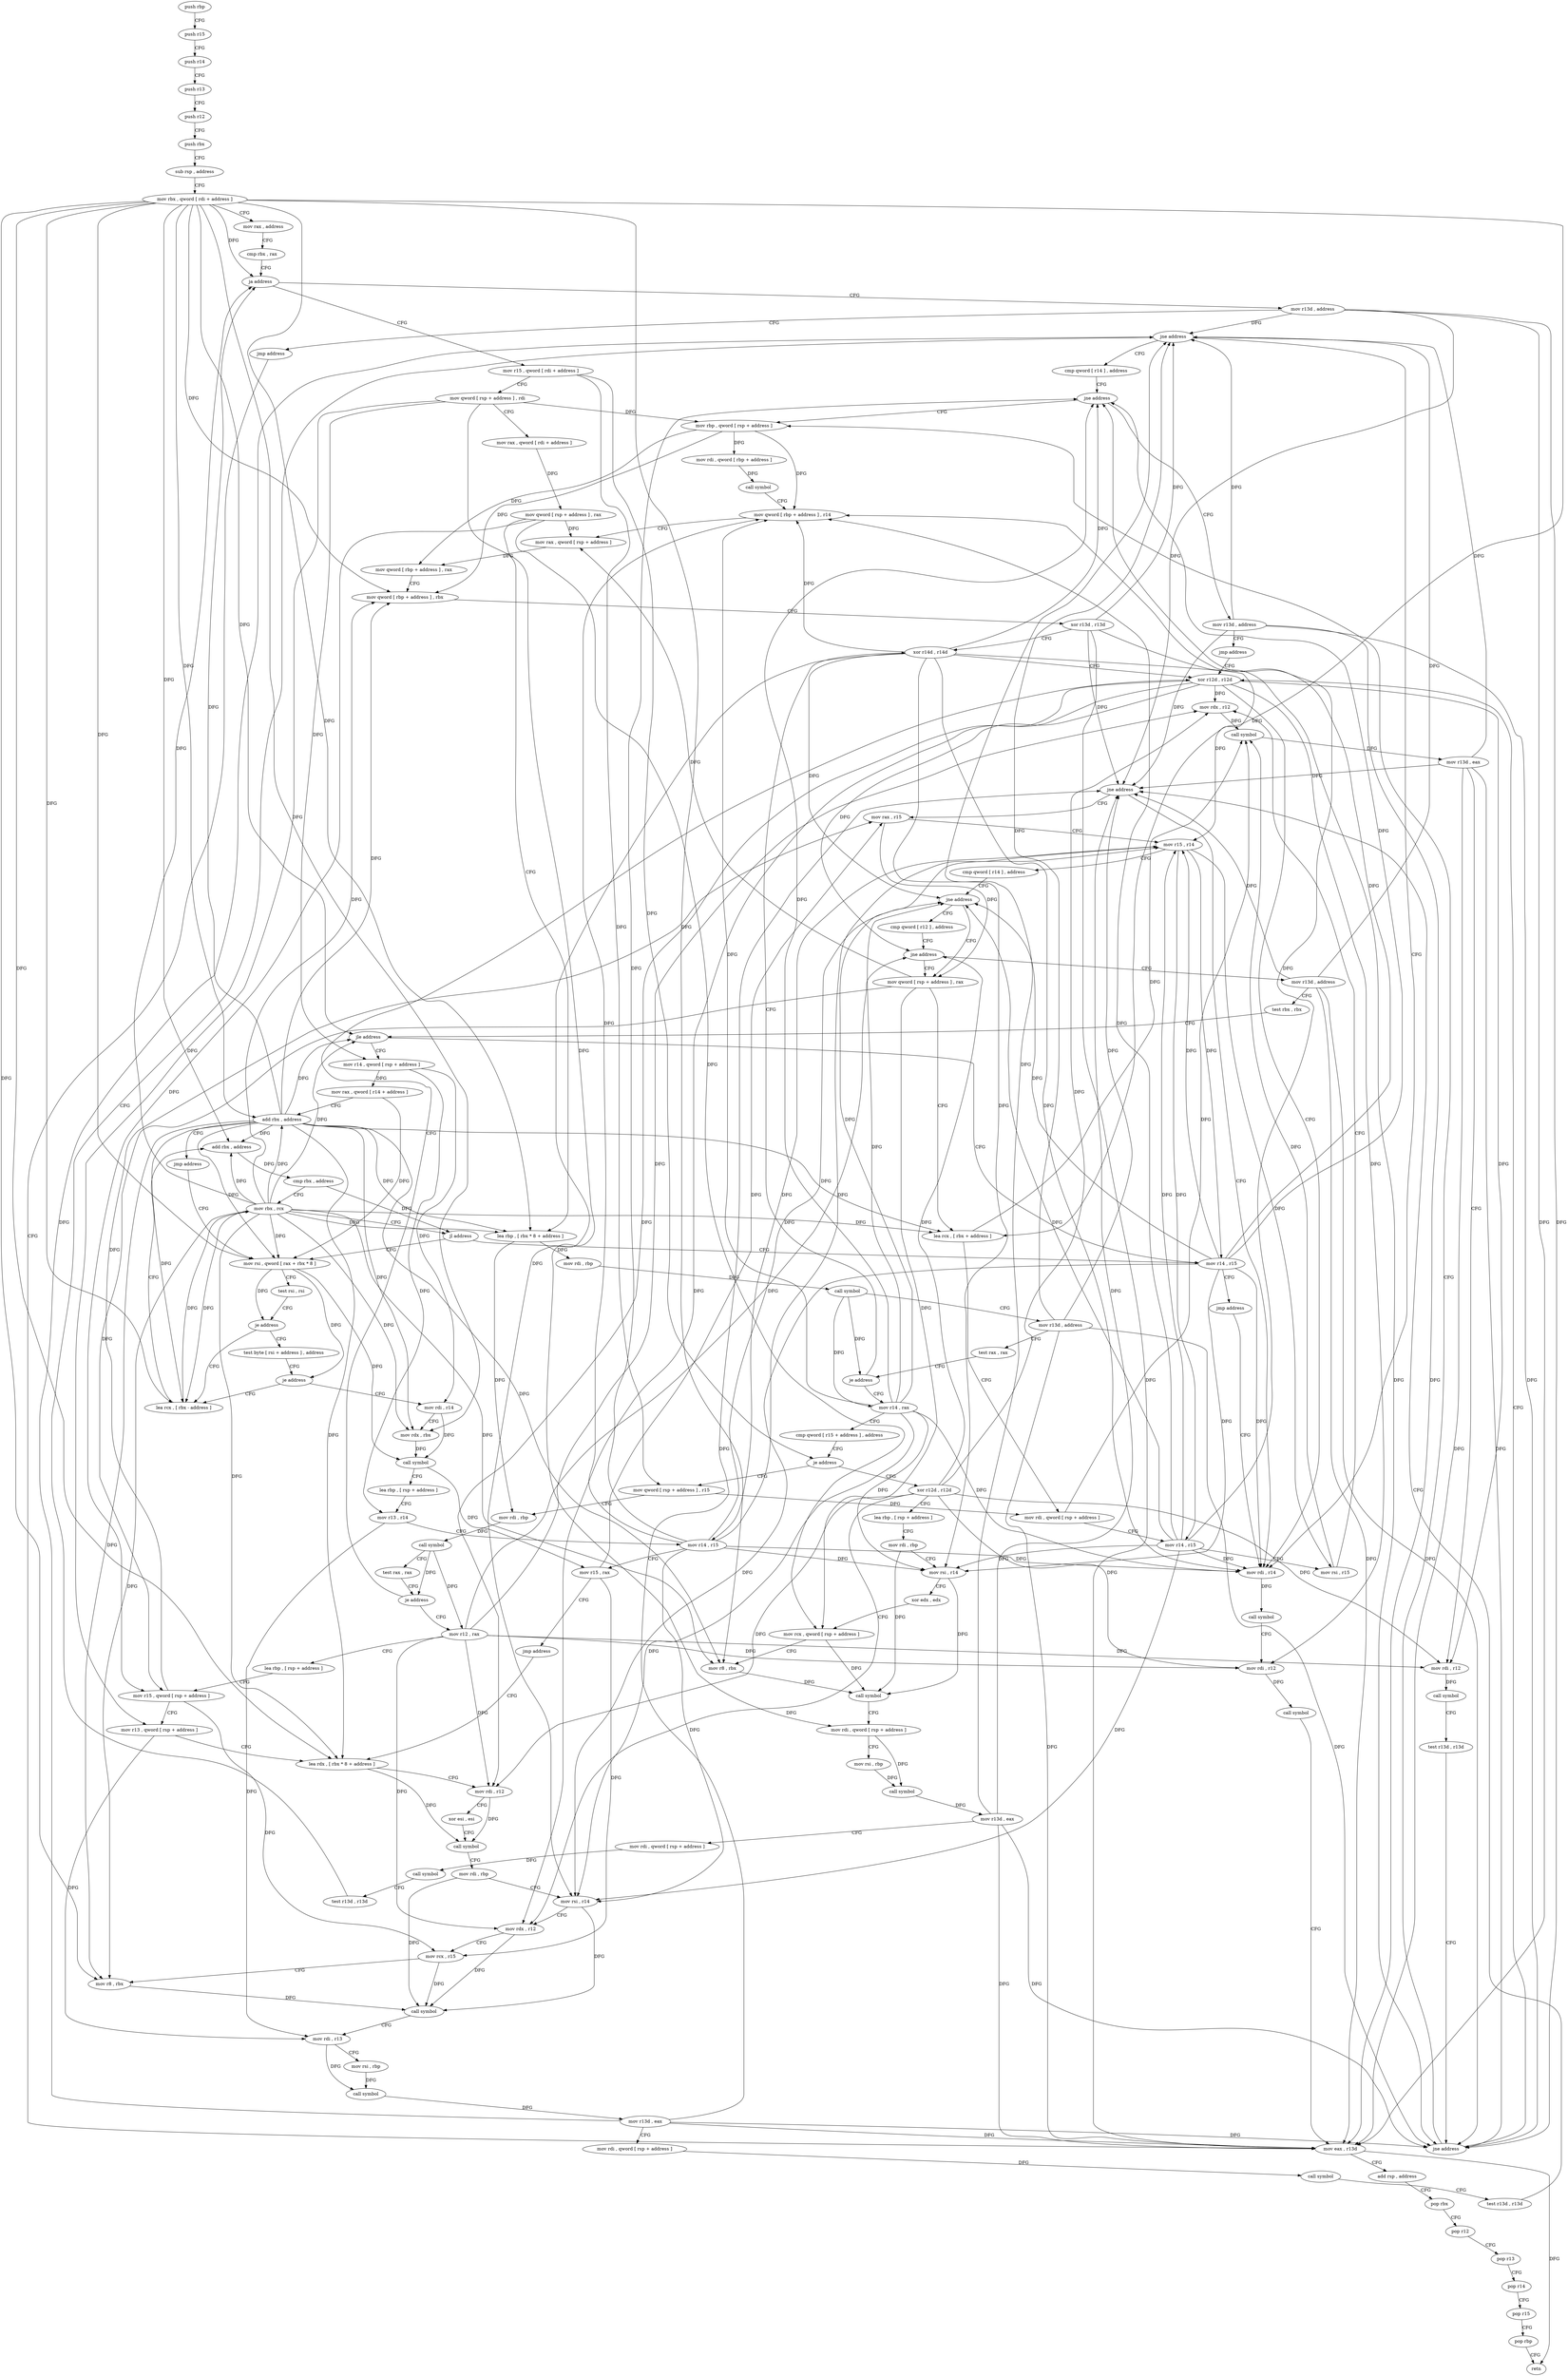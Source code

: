 digraph "func" {
"4246608" [label = "push rbp" ]
"4246609" [label = "push r15" ]
"4246611" [label = "push r14" ]
"4246613" [label = "push r13" ]
"4246615" [label = "push r12" ]
"4246617" [label = "push rbx" ]
"4246618" [label = "sub rsp , address" ]
"4246622" [label = "mov rbx , qword [ rdi + address ]" ]
"4246629" [label = "mov rax , address" ]
"4246639" [label = "cmp rbx , rax" ]
"4246642" [label = "ja address" ]
"4247170" [label = "mov r13d , address" ]
"4246648" [label = "mov r15 , qword [ rdi + address ]" ]
"4247176" [label = "jmp address" ]
"4247152" [label = "mov eax , r13d" ]
"4246655" [label = "mov qword [ rsp + address ] , rdi" ]
"4246660" [label = "mov rax , qword [ rdi + address ]" ]
"4246667" [label = "mov qword [ rsp + address ] , rax" ]
"4246672" [label = "lea rbp , [ rbx * 8 + address ]" ]
"4246680" [label = "mov rdi , rbp" ]
"4246683" [label = "call symbol" ]
"4246688" [label = "mov r13d , address" ]
"4246694" [label = "test rax , rax" ]
"4246697" [label = "je address" ]
"4247130" [label = "xor r14d , r14d" ]
"4246703" [label = "mov r14 , rax" ]
"4247155" [label = "add rsp , address" ]
"4247159" [label = "pop rbx" ]
"4247160" [label = "pop r12" ]
"4247162" [label = "pop r13" ]
"4247164" [label = "pop r14" ]
"4247166" [label = "pop r15" ]
"4247168" [label = "pop rbp" ]
"4247169" [label = "retn" ]
"4247133" [label = "xor r12d , r12d" ]
"4246706" [label = "cmp qword [ r15 + address ] , address" ]
"4246714" [label = "je address" ]
"4246966" [label = "xor r12d , r12d" ]
"4246720" [label = "mov qword [ rsp + address ] , r15" ]
"4246969" [label = "lea rbp , [ rsp + address ]" ]
"4246974" [label = "mov rdi , rbp" ]
"4246977" [label = "mov rsi , r14" ]
"4246980" [label = "xor edx , edx" ]
"4246982" [label = "mov rcx , qword [ rsp + address ]" ]
"4246987" [label = "mov r8 , rbx" ]
"4246990" [label = "call symbol" ]
"4246995" [label = "mov rdi , qword [ rsp + address ]" ]
"4247000" [label = "mov rsi , rbp" ]
"4247003" [label = "call symbol" ]
"4247008" [label = "mov r13d , eax" ]
"4247011" [label = "mov rdi , qword [ rsp + address ]" ]
"4247016" [label = "call symbol" ]
"4247021" [label = "test r13d , r13d" ]
"4247024" [label = "jne address" ]
"4247136" [label = "mov rdi , r14" ]
"4247026" [label = "cmp qword [ r14 ] , address" ]
"4246725" [label = "mov rdi , rbp" ]
"4246728" [label = "call symbol" ]
"4246733" [label = "test rax , rax" ]
"4246736" [label = "je address" ]
"4246742" [label = "mov r12 , rax" ]
"4247139" [label = "call symbol" ]
"4247144" [label = "mov rdi , r12" ]
"4247147" [label = "call symbol" ]
"4247030" [label = "jne address" ]
"4247084" [label = "mov rbp , qword [ rsp + address ]" ]
"4247032" [label = "mov r13d , address" ]
"4246745" [label = "lea rbp , [ rsp + address ]" ]
"4246750" [label = "mov r15 , qword [ rsp + address ]" ]
"4246755" [label = "mov r13 , qword [ rsp + address ]" ]
"4246760" [label = "lea rdx , [ rbx * 8 + address ]" ]
"4247089" [label = "mov rdi , qword [ rbp + address ]" ]
"4247096" [label = "call symbol" ]
"4247101" [label = "mov qword [ rbp + address ] , r14" ]
"4247108" [label = "mov rax , qword [ rsp + address ]" ]
"4247113" [label = "mov qword [ rbp + address ] , rax" ]
"4247120" [label = "mov qword [ rbp + address ] , rbx" ]
"4247127" [label = "xor r13d , r13d" ]
"4247038" [label = "jmp address" ]
"4246831" [label = "mov rax , r15" ]
"4246834" [label = "mov r15 , r14" ]
"4246837" [label = "cmp qword [ r14 ] , address" ]
"4246841" [label = "jne address" ]
"4247040" [label = "mov qword [ rsp + address ] , rax" ]
"4246847" [label = "cmp qword [ r12 ] , address" ]
"4247045" [label = "lea rcx , [ rbx + address ]" ]
"4247049" [label = "mov rdi , qword [ rsp + address ]" ]
"4247054" [label = "mov r14 , r15" ]
"4247057" [label = "mov rsi , r15" ]
"4247060" [label = "mov rdx , r12" ]
"4247063" [label = "call symbol" ]
"4247068" [label = "mov r13d , eax" ]
"4247071" [label = "mov rdi , r12" ]
"4247074" [label = "call symbol" ]
"4247079" [label = "test r13d , r13d" ]
"4247082" [label = "jne address" ]
"4246852" [label = "jne address" ]
"4246858" [label = "mov r13d , address" ]
"4246864" [label = "test rbx , rbx" ]
"4246867" [label = "jle address" ]
"4246958" [label = "mov r14 , r15" ]
"4246869" [label = "mov r14 , qword [ rsp + address ]" ]
"4246961" [label = "jmp address" ]
"4246874" [label = "mov rax , qword [ r14 + address ]" ]
"4246881" [label = "add rbx , address" ]
"4246885" [label = "jmp address" ]
"4246913" [label = "mov rsi , qword [ rax + rbx * 8 ]" ]
"4246917" [label = "test rsi , rsi" ]
"4246920" [label = "je address" ]
"4246896" [label = "lea rcx , [ rbx - address ]" ]
"4246922" [label = "test byte [ rsi + address ] , address" ]
"4246900" [label = "add rbx , address" ]
"4246904" [label = "cmp rbx , address" ]
"4246908" [label = "mov rbx , rcx" ]
"4246911" [label = "jl address" ]
"4246926" [label = "je address" ]
"4246928" [label = "mov rdi , r14" ]
"4246931" [label = "mov rdx , rbx" ]
"4246934" [label = "call symbol" ]
"4246939" [label = "lea rbp , [ rsp + address ]" ]
"4246944" [label = "mov r13 , r14" ]
"4246947" [label = "mov r14 , r15" ]
"4246950" [label = "mov r15 , rax" ]
"4246953" [label = "jmp address" ]
"4246768" [label = "mov rdi , r12" ]
"4246771" [label = "xor esi , esi" ]
"4246773" [label = "call symbol" ]
"4246778" [label = "mov rdi , rbp" ]
"4246781" [label = "mov rsi , r14" ]
"4246784" [label = "mov rdx , r12" ]
"4246787" [label = "mov rcx , r15" ]
"4246790" [label = "mov r8 , rbx" ]
"4246793" [label = "call symbol" ]
"4246798" [label = "mov rdi , r13" ]
"4246801" [label = "mov rsi , rbp" ]
"4246804" [label = "call symbol" ]
"4246809" [label = "mov r13d , eax" ]
"4246812" [label = "mov rdi , qword [ rsp + address ]" ]
"4246817" [label = "call symbol" ]
"4246822" [label = "test r13d , r13d" ]
"4246825" [label = "jne address" ]
"4246608" -> "4246609" [ label = "CFG" ]
"4246609" -> "4246611" [ label = "CFG" ]
"4246611" -> "4246613" [ label = "CFG" ]
"4246613" -> "4246615" [ label = "CFG" ]
"4246615" -> "4246617" [ label = "CFG" ]
"4246617" -> "4246618" [ label = "CFG" ]
"4246618" -> "4246622" [ label = "CFG" ]
"4246622" -> "4246629" [ label = "CFG" ]
"4246622" -> "4246642" [ label = "DFG" ]
"4246622" -> "4246672" [ label = "DFG" ]
"4246622" -> "4246987" [ label = "DFG" ]
"4246622" -> "4247120" [ label = "DFG" ]
"4246622" -> "4246760" [ label = "DFG" ]
"4246622" -> "4246790" [ label = "DFG" ]
"4246622" -> "4247045" [ label = "DFG" ]
"4246622" -> "4246867" [ label = "DFG" ]
"4246622" -> "4246881" [ label = "DFG" ]
"4246622" -> "4246913" [ label = "DFG" ]
"4246622" -> "4246896" [ label = "DFG" ]
"4246622" -> "4246900" [ label = "DFG" ]
"4246622" -> "4246931" [ label = "DFG" ]
"4246629" -> "4246639" [ label = "CFG" ]
"4246639" -> "4246642" [ label = "CFG" ]
"4246642" -> "4247170" [ label = "CFG" ]
"4246642" -> "4246648" [ label = "CFG" ]
"4247170" -> "4247176" [ label = "CFG" ]
"4247170" -> "4247152" [ label = "DFG" ]
"4247170" -> "4247024" [ label = "DFG" ]
"4247170" -> "4246825" [ label = "DFG" ]
"4247170" -> "4247082" [ label = "DFG" ]
"4246648" -> "4246655" [ label = "CFG" ]
"4246648" -> "4246714" [ label = "DFG" ]
"4246648" -> "4246720" [ label = "DFG" ]
"4247176" -> "4247152" [ label = "CFG" ]
"4247152" -> "4247155" [ label = "CFG" ]
"4247152" -> "4247169" [ label = "DFG" ]
"4246655" -> "4246660" [ label = "CFG" ]
"4246655" -> "4246995" [ label = "DFG" ]
"4246655" -> "4246755" [ label = "DFG" ]
"4246655" -> "4247084" [ label = "DFG" ]
"4246655" -> "4246869" [ label = "DFG" ]
"4246660" -> "4246667" [ label = "DFG" ]
"4246667" -> "4246672" [ label = "CFG" ]
"4246667" -> "4246982" [ label = "DFG" ]
"4246667" -> "4246750" [ label = "DFG" ]
"4246667" -> "4247108" [ label = "DFG" ]
"4246672" -> "4246680" [ label = "DFG" ]
"4246672" -> "4246725" [ label = "DFG" ]
"4246680" -> "4246683" [ label = "DFG" ]
"4246683" -> "4246688" [ label = "CFG" ]
"4246683" -> "4246697" [ label = "DFG" ]
"4246683" -> "4246703" [ label = "DFG" ]
"4246688" -> "4246694" [ label = "CFG" ]
"4246688" -> "4247152" [ label = "DFG" ]
"4246688" -> "4247024" [ label = "DFG" ]
"4246688" -> "4246825" [ label = "DFG" ]
"4246688" -> "4247082" [ label = "DFG" ]
"4246694" -> "4246697" [ label = "CFG" ]
"4246697" -> "4247130" [ label = "CFG" ]
"4246697" -> "4246703" [ label = "CFG" ]
"4247130" -> "4247133" [ label = "CFG" ]
"4247130" -> "4246977" [ label = "DFG" ]
"4247130" -> "4247136" [ label = "DFG" ]
"4247130" -> "4247030" [ label = "DFG" ]
"4247130" -> "4247101" [ label = "DFG" ]
"4247130" -> "4246781" [ label = "DFG" ]
"4247130" -> "4246834" [ label = "DFG" ]
"4247130" -> "4246841" [ label = "DFG" ]
"4246703" -> "4246706" [ label = "CFG" ]
"4246703" -> "4246977" [ label = "DFG" ]
"4246703" -> "4247136" [ label = "DFG" ]
"4246703" -> "4247030" [ label = "DFG" ]
"4246703" -> "4247101" [ label = "DFG" ]
"4246703" -> "4246781" [ label = "DFG" ]
"4246703" -> "4246834" [ label = "DFG" ]
"4246703" -> "4246841" [ label = "DFG" ]
"4247155" -> "4247159" [ label = "CFG" ]
"4247159" -> "4247160" [ label = "CFG" ]
"4247160" -> "4247162" [ label = "CFG" ]
"4247162" -> "4247164" [ label = "CFG" ]
"4247164" -> "4247166" [ label = "CFG" ]
"4247166" -> "4247168" [ label = "CFG" ]
"4247168" -> "4247169" [ label = "CFG" ]
"4247133" -> "4247136" [ label = "CFG" ]
"4247133" -> "4247144" [ label = "DFG" ]
"4247133" -> "4246768" [ label = "DFG" ]
"4247133" -> "4246784" [ label = "DFG" ]
"4247133" -> "4247060" [ label = "DFG" ]
"4247133" -> "4247071" [ label = "DFG" ]
"4247133" -> "4246852" [ label = "DFG" ]
"4246706" -> "4246714" [ label = "CFG" ]
"4246714" -> "4246966" [ label = "CFG" ]
"4246714" -> "4246720" [ label = "CFG" ]
"4246966" -> "4246969" [ label = "CFG" ]
"4246966" -> "4247144" [ label = "DFG" ]
"4246966" -> "4246768" [ label = "DFG" ]
"4246966" -> "4246784" [ label = "DFG" ]
"4246966" -> "4247060" [ label = "DFG" ]
"4246966" -> "4247071" [ label = "DFG" ]
"4246966" -> "4246852" [ label = "DFG" ]
"4246720" -> "4246725" [ label = "CFG" ]
"4246720" -> "4247049" [ label = "DFG" ]
"4246969" -> "4246974" [ label = "CFG" ]
"4246974" -> "4246977" [ label = "CFG" ]
"4246974" -> "4246990" [ label = "DFG" ]
"4246977" -> "4246980" [ label = "CFG" ]
"4246977" -> "4246990" [ label = "DFG" ]
"4246980" -> "4246982" [ label = "CFG" ]
"4246982" -> "4246987" [ label = "CFG" ]
"4246982" -> "4246990" [ label = "DFG" ]
"4246987" -> "4246990" [ label = "DFG" ]
"4246990" -> "4246995" [ label = "CFG" ]
"4246995" -> "4247000" [ label = "CFG" ]
"4246995" -> "4247003" [ label = "DFG" ]
"4247000" -> "4247003" [ label = "DFG" ]
"4247003" -> "4247008" [ label = "DFG" ]
"4247008" -> "4247011" [ label = "CFG" ]
"4247008" -> "4247152" [ label = "DFG" ]
"4247008" -> "4247024" [ label = "DFG" ]
"4247008" -> "4246825" [ label = "DFG" ]
"4247008" -> "4247082" [ label = "DFG" ]
"4247011" -> "4247016" [ label = "DFG" ]
"4247016" -> "4247021" [ label = "CFG" ]
"4247021" -> "4247024" [ label = "CFG" ]
"4247024" -> "4247136" [ label = "CFG" ]
"4247024" -> "4247026" [ label = "CFG" ]
"4247136" -> "4247139" [ label = "DFG" ]
"4247026" -> "4247030" [ label = "CFG" ]
"4246725" -> "4246728" [ label = "DFG" ]
"4246728" -> "4246733" [ label = "CFG" ]
"4246728" -> "4246736" [ label = "DFG" ]
"4246728" -> "4246742" [ label = "DFG" ]
"4246733" -> "4246736" [ label = "CFG" ]
"4246736" -> "4247133" [ label = "CFG" ]
"4246736" -> "4246742" [ label = "CFG" ]
"4246742" -> "4246745" [ label = "CFG" ]
"4246742" -> "4247144" [ label = "DFG" ]
"4246742" -> "4246768" [ label = "DFG" ]
"4246742" -> "4246784" [ label = "DFG" ]
"4246742" -> "4247060" [ label = "DFG" ]
"4246742" -> "4247071" [ label = "DFG" ]
"4246742" -> "4246852" [ label = "DFG" ]
"4247139" -> "4247144" [ label = "CFG" ]
"4247144" -> "4247147" [ label = "DFG" ]
"4247147" -> "4247152" [ label = "CFG" ]
"4247030" -> "4247084" [ label = "CFG" ]
"4247030" -> "4247032" [ label = "CFG" ]
"4247084" -> "4247089" [ label = "DFG" ]
"4247084" -> "4247101" [ label = "DFG" ]
"4247084" -> "4247113" [ label = "DFG" ]
"4247084" -> "4247120" [ label = "DFG" ]
"4247032" -> "4247038" [ label = "CFG" ]
"4247032" -> "4247152" [ label = "DFG" ]
"4247032" -> "4247024" [ label = "DFG" ]
"4247032" -> "4246825" [ label = "DFG" ]
"4247032" -> "4247082" [ label = "DFG" ]
"4246745" -> "4246750" [ label = "CFG" ]
"4246750" -> "4246755" [ label = "CFG" ]
"4246750" -> "4246787" [ label = "DFG" ]
"4246750" -> "4246831" [ label = "DFG" ]
"4246755" -> "4246760" [ label = "CFG" ]
"4246755" -> "4246798" [ label = "DFG" ]
"4246760" -> "4246768" [ label = "CFG" ]
"4246760" -> "4246773" [ label = "DFG" ]
"4247089" -> "4247096" [ label = "DFG" ]
"4247096" -> "4247101" [ label = "CFG" ]
"4247101" -> "4247108" [ label = "CFG" ]
"4247108" -> "4247113" [ label = "DFG" ]
"4247113" -> "4247120" [ label = "CFG" ]
"4247120" -> "4247127" [ label = "CFG" ]
"4247127" -> "4247130" [ label = "CFG" ]
"4247127" -> "4247152" [ label = "DFG" ]
"4247127" -> "4247024" [ label = "DFG" ]
"4247127" -> "4246825" [ label = "DFG" ]
"4247127" -> "4247082" [ label = "DFG" ]
"4247038" -> "4247133" [ label = "CFG" ]
"4246831" -> "4246834" [ label = "CFG" ]
"4246831" -> "4247040" [ label = "DFG" ]
"4246834" -> "4246837" [ label = "CFG" ]
"4246834" -> "4247054" [ label = "DFG" ]
"4246834" -> "4247057" [ label = "DFG" ]
"4246834" -> "4246958" [ label = "DFG" ]
"4246834" -> "4246947" [ label = "DFG" ]
"4246837" -> "4246841" [ label = "CFG" ]
"4246841" -> "4247040" [ label = "CFG" ]
"4246841" -> "4246847" [ label = "CFG" ]
"4247040" -> "4247045" [ label = "CFG" ]
"4247040" -> "4246982" [ label = "DFG" ]
"4247040" -> "4246750" [ label = "DFG" ]
"4247040" -> "4247108" [ label = "DFG" ]
"4246847" -> "4246852" [ label = "CFG" ]
"4247045" -> "4247049" [ label = "CFG" ]
"4247045" -> "4247063" [ label = "DFG" ]
"4247049" -> "4247054" [ label = "CFG" ]
"4247049" -> "4247063" [ label = "DFG" ]
"4247054" -> "4247057" [ label = "CFG" ]
"4247054" -> "4246977" [ label = "DFG" ]
"4247054" -> "4247136" [ label = "DFG" ]
"4247054" -> "4247030" [ label = "DFG" ]
"4247054" -> "4247101" [ label = "DFG" ]
"4247054" -> "4246781" [ label = "DFG" ]
"4247054" -> "4246834" [ label = "DFG" ]
"4247054" -> "4246841" [ label = "DFG" ]
"4247057" -> "4247060" [ label = "CFG" ]
"4247057" -> "4247063" [ label = "DFG" ]
"4247060" -> "4247063" [ label = "DFG" ]
"4247063" -> "4247068" [ label = "DFG" ]
"4247068" -> "4247071" [ label = "CFG" ]
"4247068" -> "4247152" [ label = "DFG" ]
"4247068" -> "4247024" [ label = "DFG" ]
"4247068" -> "4246825" [ label = "DFG" ]
"4247068" -> "4247082" [ label = "DFG" ]
"4247071" -> "4247074" [ label = "DFG" ]
"4247074" -> "4247079" [ label = "CFG" ]
"4247079" -> "4247082" [ label = "CFG" ]
"4247082" -> "4247133" [ label = "CFG" ]
"4247082" -> "4247084" [ label = "CFG" ]
"4246852" -> "4247040" [ label = "CFG" ]
"4246852" -> "4246858" [ label = "CFG" ]
"4246858" -> "4246864" [ label = "CFG" ]
"4246858" -> "4247152" [ label = "DFG" ]
"4246858" -> "4247024" [ label = "DFG" ]
"4246858" -> "4246825" [ label = "DFG" ]
"4246858" -> "4247082" [ label = "DFG" ]
"4246864" -> "4246867" [ label = "CFG" ]
"4246867" -> "4246958" [ label = "CFG" ]
"4246867" -> "4246869" [ label = "CFG" ]
"4246958" -> "4246961" [ label = "CFG" ]
"4246958" -> "4246977" [ label = "DFG" ]
"4246958" -> "4247136" [ label = "DFG" ]
"4246958" -> "4247030" [ label = "DFG" ]
"4246958" -> "4247101" [ label = "DFG" ]
"4246958" -> "4246781" [ label = "DFG" ]
"4246958" -> "4246834" [ label = "DFG" ]
"4246958" -> "4246841" [ label = "DFG" ]
"4246869" -> "4246874" [ label = "DFG" ]
"4246869" -> "4246928" [ label = "DFG" ]
"4246869" -> "4246944" [ label = "DFG" ]
"4246961" -> "4247136" [ label = "CFG" ]
"4246874" -> "4246881" [ label = "CFG" ]
"4246874" -> "4246913" [ label = "DFG" ]
"4246881" -> "4246885" [ label = "CFG" ]
"4246881" -> "4246642" [ label = "DFG" ]
"4246881" -> "4246672" [ label = "DFG" ]
"4246881" -> "4246987" [ label = "DFG" ]
"4246881" -> "4247120" [ label = "DFG" ]
"4246881" -> "4246760" [ label = "DFG" ]
"4246881" -> "4246790" [ label = "DFG" ]
"4246881" -> "4247045" [ label = "DFG" ]
"4246881" -> "4246867" [ label = "DFG" ]
"4246881" -> "4246913" [ label = "DFG" ]
"4246881" -> "4246896" [ label = "DFG" ]
"4246881" -> "4246900" [ label = "DFG" ]
"4246881" -> "4246931" [ label = "DFG" ]
"4246885" -> "4246913" [ label = "CFG" ]
"4246913" -> "4246917" [ label = "CFG" ]
"4246913" -> "4246920" [ label = "DFG" ]
"4246913" -> "4246926" [ label = "DFG" ]
"4246913" -> "4246934" [ label = "DFG" ]
"4246917" -> "4246920" [ label = "CFG" ]
"4246920" -> "4246896" [ label = "CFG" ]
"4246920" -> "4246922" [ label = "CFG" ]
"4246896" -> "4246900" [ label = "CFG" ]
"4246896" -> "4246908" [ label = "DFG" ]
"4246922" -> "4246926" [ label = "CFG" ]
"4246900" -> "4246904" [ label = "DFG" ]
"4246904" -> "4246908" [ label = "CFG" ]
"4246904" -> "4246911" [ label = "DFG" ]
"4246908" -> "4246911" [ label = "CFG" ]
"4246908" -> "4246642" [ label = "DFG" ]
"4246908" -> "4246672" [ label = "DFG" ]
"4246908" -> "4246987" [ label = "DFG" ]
"4246908" -> "4247120" [ label = "DFG" ]
"4246908" -> "4246760" [ label = "DFG" ]
"4246908" -> "4246790" [ label = "DFG" ]
"4246908" -> "4247045" [ label = "DFG" ]
"4246908" -> "4246867" [ label = "DFG" ]
"4246908" -> "4246881" [ label = "DFG" ]
"4246908" -> "4246913" [ label = "DFG" ]
"4246908" -> "4246896" [ label = "DFG" ]
"4246908" -> "4246900" [ label = "DFG" ]
"4246908" -> "4246931" [ label = "DFG" ]
"4246911" -> "4246958" [ label = "CFG" ]
"4246911" -> "4246913" [ label = "CFG" ]
"4246926" -> "4246896" [ label = "CFG" ]
"4246926" -> "4246928" [ label = "CFG" ]
"4246928" -> "4246931" [ label = "CFG" ]
"4246928" -> "4246934" [ label = "DFG" ]
"4246931" -> "4246934" [ label = "DFG" ]
"4246934" -> "4246939" [ label = "CFG" ]
"4246934" -> "4246950" [ label = "DFG" ]
"4246939" -> "4246944" [ label = "CFG" ]
"4246944" -> "4246947" [ label = "CFG" ]
"4246944" -> "4246798" [ label = "DFG" ]
"4246947" -> "4246950" [ label = "CFG" ]
"4246947" -> "4246977" [ label = "DFG" ]
"4246947" -> "4247136" [ label = "DFG" ]
"4246947" -> "4247030" [ label = "DFG" ]
"4246947" -> "4247101" [ label = "DFG" ]
"4246947" -> "4246781" [ label = "DFG" ]
"4246947" -> "4246834" [ label = "DFG" ]
"4246947" -> "4246841" [ label = "DFG" ]
"4246950" -> "4246953" [ label = "CFG" ]
"4246950" -> "4246787" [ label = "DFG" ]
"4246950" -> "4246831" [ label = "DFG" ]
"4246953" -> "4246760" [ label = "CFG" ]
"4246768" -> "4246771" [ label = "CFG" ]
"4246768" -> "4246773" [ label = "DFG" ]
"4246771" -> "4246773" [ label = "CFG" ]
"4246773" -> "4246778" [ label = "CFG" ]
"4246778" -> "4246781" [ label = "CFG" ]
"4246778" -> "4246793" [ label = "DFG" ]
"4246781" -> "4246784" [ label = "CFG" ]
"4246781" -> "4246793" [ label = "DFG" ]
"4246784" -> "4246787" [ label = "CFG" ]
"4246784" -> "4246793" [ label = "DFG" ]
"4246787" -> "4246790" [ label = "CFG" ]
"4246787" -> "4246793" [ label = "DFG" ]
"4246790" -> "4246793" [ label = "DFG" ]
"4246793" -> "4246798" [ label = "CFG" ]
"4246798" -> "4246801" [ label = "CFG" ]
"4246798" -> "4246804" [ label = "DFG" ]
"4246801" -> "4246804" [ label = "DFG" ]
"4246804" -> "4246809" [ label = "DFG" ]
"4246809" -> "4246812" [ label = "CFG" ]
"4246809" -> "4247152" [ label = "DFG" ]
"4246809" -> "4247024" [ label = "DFG" ]
"4246809" -> "4246825" [ label = "DFG" ]
"4246809" -> "4247082" [ label = "DFG" ]
"4246812" -> "4246817" [ label = "DFG" ]
"4246817" -> "4246822" [ label = "CFG" ]
"4246822" -> "4246825" [ label = "CFG" ]
"4246825" -> "4247136" [ label = "CFG" ]
"4246825" -> "4246831" [ label = "CFG" ]
}
